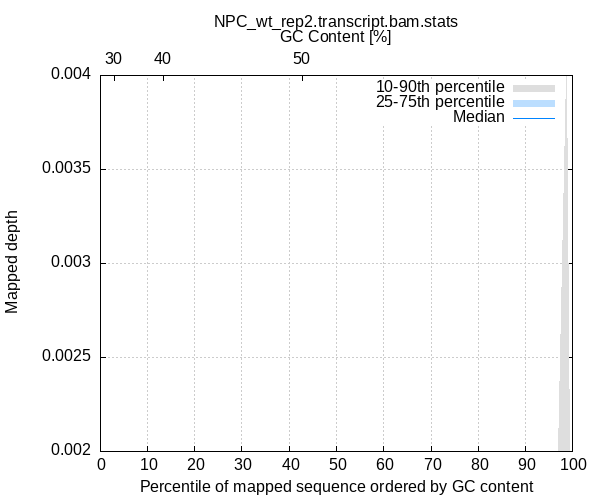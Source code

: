 
            set terminal png size 600,500 truecolor
            set output "NPC_wt_rep2.transcript_stats/gc-depth.png"
            set grid xtics ytics y2tics back lc rgb "#cccccc"
            set ylabel "Mapped depth"
            set xlabel "Percentile of mapped sequence ordered by GC content"
            set x2label "GC Content [%]"
            set title "NPC_wt_rep2.transcript.bam.stats" noenhanced
            set x2tics ("30" 2.963,"40" 13.336,"50" 42.867)
            set xtics nomirror
            set xrange [0.1:99.9]

            plot '-' using 1:2:3 with filledcurve lt 1 lc rgb "#dedede" t '10-90th percentile' , \
                 '-' using 1:2:3 with filledcurve lt 1 lc rgb "#bbdeff" t '25-75th percentile' , \
                 '-' using 1:2 with lines lc rgb "#0084ff" t 'Median'
        0.069	0.000	0.000
0.103	0.002	0.002
0.207	0.002	0.002
0.379	0.002	0.002
0.930	0.002	0.002
1.378	0.002	0.002
2.274	0.002	0.002
2.963	0.002	0.002
3.928	0.002	0.002
5.479	0.002	0.002
7.409	0.002	0.002
10.028	0.002	0.002
13.336	0.002	0.002
17.367	0.002	0.002
22.433	0.002	0.002
28.084	0.002	0.002
35.079	0.002	0.002
42.867	0.002	0.002
51.895	0.002	0.002
59.476	0.002	0.002
67.884	0.002	0.002
76.465	0.002	0.002
82.771	0.002	0.002
87.319	0.002	0.002
91.902	0.002	0.002
94.900	0.002	0.002
96.864	0.002	0.002
97.760	0.002	0.003
98.587	0.002	0.004
99.311	0.002	0.002
99.724	0.002	0.002
99.897	0.002	0.002
100.000	0.002	0.002
end
0.069	0.000	0.000
0.103	0.002	0.002
0.207	0.002	0.002
0.379	0.002	0.002
0.930	0.002	0.002
1.378	0.002	0.002
2.274	0.002	0.002
2.963	0.002	0.002
3.928	0.002	0.002
5.479	0.002	0.002
7.409	0.002	0.002
10.028	0.002	0.002
13.336	0.002	0.002
17.367	0.002	0.002
22.433	0.002	0.002
28.084	0.002	0.002
35.079	0.002	0.002
42.867	0.002	0.002
51.895	0.002	0.002
59.476	0.002	0.002
67.884	0.002	0.002
76.465	0.002	0.002
82.771	0.002	0.002
87.319	0.002	0.002
91.902	0.002	0.002
94.900	0.002	0.002
96.864	0.002	0.002
97.760	0.002	0.002
98.587	0.002	0.002
99.311	0.002	0.002
99.724	0.002	0.002
99.897	0.002	0.002
100.000	0.002	0.002
end
0.069	0.000
0.103	0.002
0.207	0.002
0.379	0.002
0.930	0.002
1.378	0.002
2.274	0.002
2.963	0.002
3.928	0.002
5.479	0.002
7.409	0.002
10.028	0.002
13.336	0.002
17.367	0.002
22.433	0.002
28.084	0.002
35.079	0.002
42.867	0.002
51.895	0.002
59.476	0.002
67.884	0.002
76.465	0.002
82.771	0.002
87.319	0.002
91.902	0.002
94.900	0.002
96.864	0.002
97.760	0.002
98.587	0.002
99.311	0.002
99.724	0.002
99.897	0.002
100.000	0.002
end
